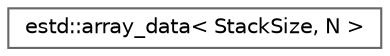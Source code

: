 digraph "Graphical Class Hierarchy"
{
 // LATEX_PDF_SIZE
  bgcolor="transparent";
  edge [fontname=Helvetica,fontsize=10,labelfontname=Helvetica,labelfontsize=10];
  node [fontname=Helvetica,fontsize=10,shape=box,height=0.2,width=0.4];
  rankdir="LR";
  Node0 [id="Node000000",label="estd::array_data\< StackSize, N \>",height=0.2,width=0.4,color="grey40", fillcolor="white", style="filled",URL="$d9/d5b/structestd_1_1array__data.html",tooltip=" "];
}
